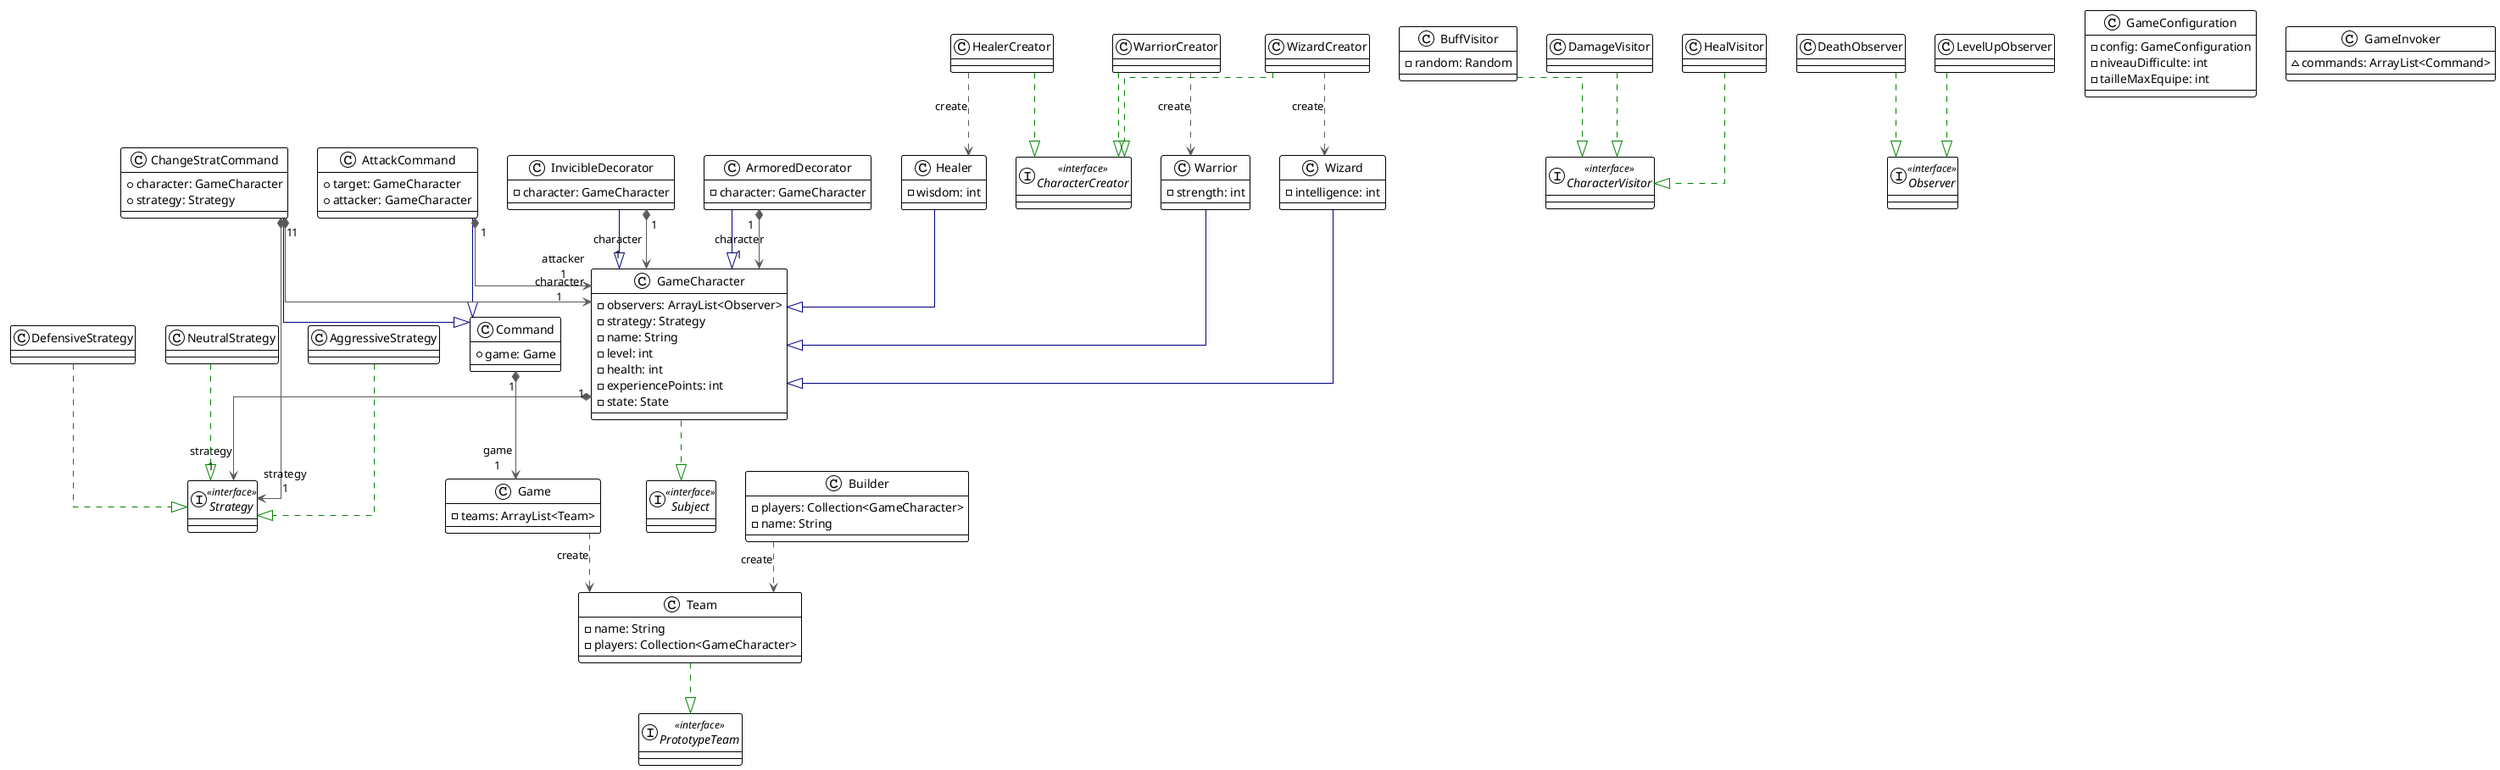 @startuml
!theme plain
top to bottom direction
skinparam linetype ortho

class AggressiveStrategy
class ArmoredDecorator {
  - character: GameCharacter
}
class AttackCommand {
  + target: GameCharacter
  + attacker: GameCharacter
}
class BuffVisitor {
  - random: Random
}
class Builder {
  - players: Collection<GameCharacter>
  - name: String
}
class ChangeStratCommand {
  + character: GameCharacter
  + strategy: Strategy
}
interface CharacterCreator << interface >>
interface CharacterVisitor << interface >>
class Command {
  + game: Game
}
class DamageVisitor
class DeathObserver
class DefensiveStrategy
class Game {
  - teams: ArrayList<Team>
}
class GameCharacter {
  - observers: ArrayList<Observer>
  - strategy: Strategy
  - name: String
  - level: int
  - health: int
  - experiencePoints: int
  - state: State
}
class GameConfiguration {
  - config: GameConfiguration
  - niveauDifficulte: int
  - tailleMaxEquipe: int
}
class GameInvoker {
  ~ commands: ArrayList<Command>
}
class HealVisitor
class Healer {
  - wisdom: int
}
class HealerCreator
class InvicibleDecorator {
  - character: GameCharacter
}
class LevelUpObserver
class NeutralStrategy
interface Observer << interface >>
interface PrototypeTeam << interface >>
interface Strategy << interface >>
interface Subject << interface >>
class Team {
  - name: String
  - players: Collection<GameCharacter>
}
class Warrior {
  - strength: int
}
class WarriorCreator
class Wizard {
  - intelligence: int
}
class WizardCreator

AggressiveStrategy  -[#008200,dashed]-^  Strategy
ArmoredDecorator    -[#000082,plain]-^  GameCharacter
ArmoredDecorator   "1" *-[#595959,plain]-> "character\n1" GameCharacter
AttackCommand       -[#000082,plain]-^  Command
AttackCommand      "1" *-[#595959,plain]-> "attacker\n1" GameCharacter
BuffVisitor         -[#008200,dashed]-^  CharacterVisitor
Builder             -[#595959,dashed]->  Team               : "«create»"
ChangeStratCommand  -[#000082,plain]-^  Command
ChangeStratCommand "1" *-[#595959,plain]-> "character\n1" GameCharacter
ChangeStratCommand "1" *-[#595959,plain]-> "strategy\n1" Strategy
Command            "1" *-[#595959,plain]-> "game\n1" Game
DamageVisitor       -[#008200,dashed]-^  CharacterVisitor
DeathObserver       -[#008200,dashed]-^  Observer
DefensiveStrategy   -[#008200,dashed]-^  Strategy
Game                -[#595959,dashed]->  Team               : "«create»"
GameCharacter      "1" *-[#595959,plain]-> "strategy\n1" Strategy
GameCharacter       -[#008200,dashed]-^  Subject
HealVisitor         -[#008200,dashed]-^  CharacterVisitor
Healer              -[#000082,plain]-^  GameCharacter
HealerCreator       -[#008200,dashed]-^  CharacterCreator
HealerCreator       -[#595959,dashed]->  Healer             : "«create»"
InvicibleDecorator  -[#000082,plain]-^  GameCharacter
InvicibleDecorator "1" *-[#595959,plain]-> "character\n1" GameCharacter
LevelUpObserver     -[#008200,dashed]-^  Observer
NeutralStrategy     -[#008200,dashed]-^  Strategy
Team                -[#008200,dashed]-^  PrototypeTeam
Warrior             -[#000082,plain]-^  GameCharacter
WarriorCreator      -[#008200,dashed]-^  CharacterCreator
WarriorCreator      -[#595959,dashed]->  Warrior            : "«create»"
Wizard              -[#000082,plain]-^  GameCharacter
WizardCreator       -[#008200,dashed]-^  CharacterCreator
WizardCreator       -[#595959,dashed]->  Wizard             : "«create»"
@enduml